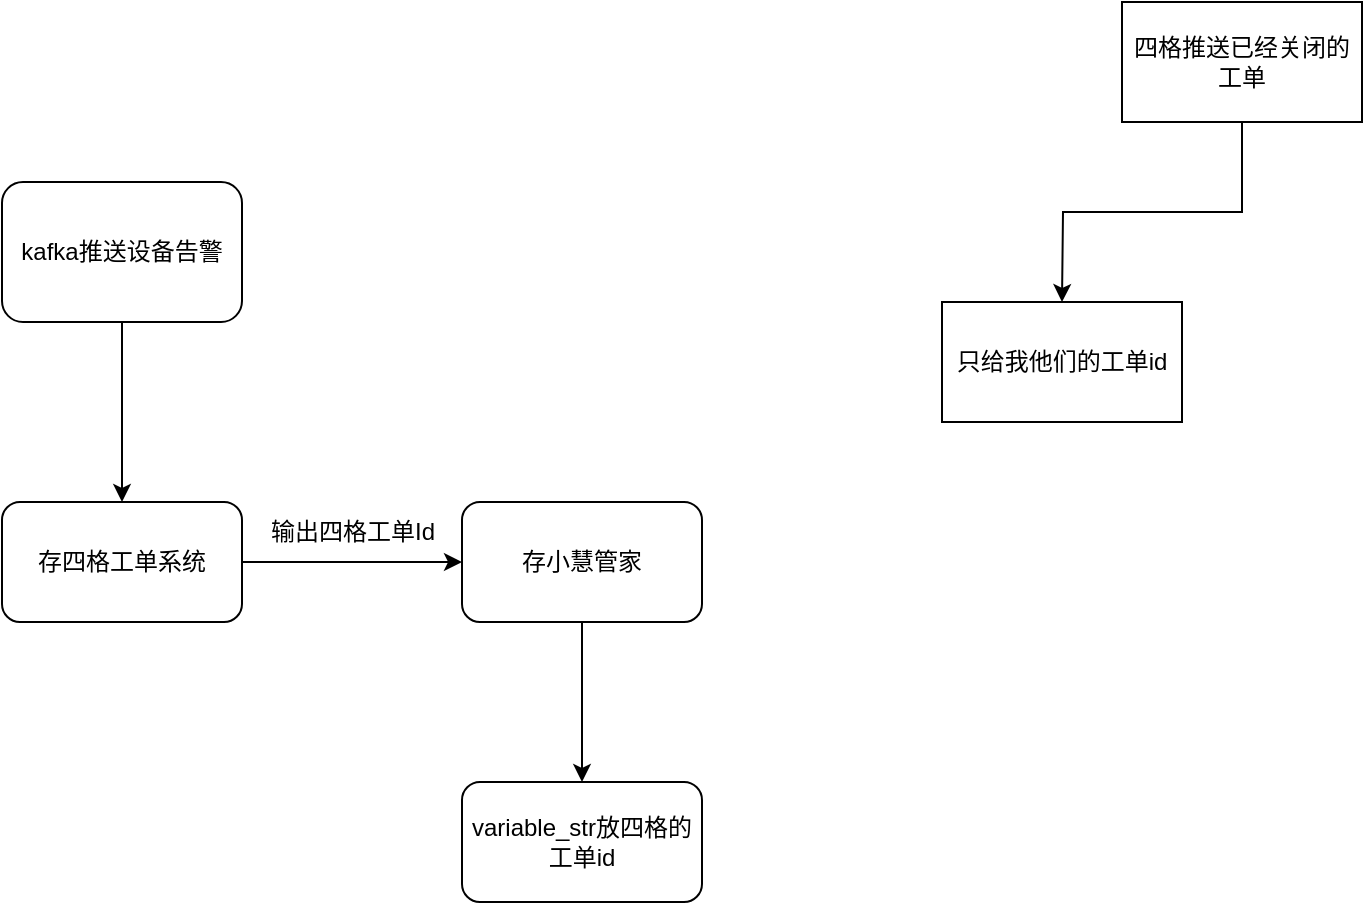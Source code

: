 <mxfile version="21.6.8" type="github">
  <diagram name="第 1 页" id="XhBtxtQenuhnz4CkXm2k">
    <mxGraphModel dx="1082" dy="717" grid="1" gridSize="10" guides="1" tooltips="1" connect="1" arrows="1" fold="1" page="1" pageScale="1" pageWidth="827" pageHeight="1169" math="0" shadow="0">
      <root>
        <mxCell id="0" />
        <mxCell id="1" parent="0" />
        <mxCell id="A3eufy_ked7ZFcy1u16W-2" style="edgeStyle=orthogonalEdgeStyle;rounded=0;orthogonalLoop=1;jettySize=auto;html=1;exitX=0.5;exitY=1;exitDx=0;exitDy=0;" edge="1" parent="1" source="A3eufy_ked7ZFcy1u16W-1">
          <mxGeometry relative="1" as="geometry">
            <mxPoint x="100" y="310" as="targetPoint" />
          </mxGeometry>
        </mxCell>
        <mxCell id="A3eufy_ked7ZFcy1u16W-1" value="kafka推送设备告警" style="rounded=1;whiteSpace=wrap;html=1;" vertex="1" parent="1">
          <mxGeometry x="40" y="150" width="120" height="70" as="geometry" />
        </mxCell>
        <mxCell id="A3eufy_ked7ZFcy1u16W-4" style="edgeStyle=orthogonalEdgeStyle;rounded=0;orthogonalLoop=1;jettySize=auto;html=1;exitX=1;exitY=0.5;exitDx=0;exitDy=0;" edge="1" parent="1" source="A3eufy_ked7ZFcy1u16W-3">
          <mxGeometry relative="1" as="geometry">
            <mxPoint x="270" y="340" as="targetPoint" />
          </mxGeometry>
        </mxCell>
        <mxCell id="A3eufy_ked7ZFcy1u16W-3" value="存四格工单系统" style="rounded=1;whiteSpace=wrap;html=1;" vertex="1" parent="1">
          <mxGeometry x="40" y="310" width="120" height="60" as="geometry" />
        </mxCell>
        <mxCell id="A3eufy_ked7ZFcy1u16W-5" value="输出四格工单Id" style="text;html=1;align=center;verticalAlign=middle;resizable=0;points=[];autosize=1;strokeColor=none;fillColor=none;" vertex="1" parent="1">
          <mxGeometry x="160" y="310" width="110" height="30" as="geometry" />
        </mxCell>
        <mxCell id="A3eufy_ked7ZFcy1u16W-7" style="edgeStyle=orthogonalEdgeStyle;rounded=0;orthogonalLoop=1;jettySize=auto;html=1;exitX=0.5;exitY=1;exitDx=0;exitDy=0;" edge="1" parent="1" source="A3eufy_ked7ZFcy1u16W-6">
          <mxGeometry relative="1" as="geometry">
            <mxPoint x="330" y="450" as="targetPoint" />
          </mxGeometry>
        </mxCell>
        <mxCell id="A3eufy_ked7ZFcy1u16W-6" value="存小慧管家" style="rounded=1;whiteSpace=wrap;html=1;" vertex="1" parent="1">
          <mxGeometry x="270" y="310" width="120" height="60" as="geometry" />
        </mxCell>
        <mxCell id="A3eufy_ked7ZFcy1u16W-8" value="variable_str放四格的工单id" style="rounded=1;whiteSpace=wrap;html=1;" vertex="1" parent="1">
          <mxGeometry x="270" y="450" width="120" height="60" as="geometry" />
        </mxCell>
        <mxCell id="A3eufy_ked7ZFcy1u16W-13" style="edgeStyle=orthogonalEdgeStyle;rounded=0;orthogonalLoop=1;jettySize=auto;html=1;exitX=0.5;exitY=1;exitDx=0;exitDy=0;" edge="1" parent="1" source="A3eufy_ked7ZFcy1u16W-12">
          <mxGeometry relative="1" as="geometry">
            <mxPoint x="570" y="210" as="targetPoint" />
          </mxGeometry>
        </mxCell>
        <mxCell id="A3eufy_ked7ZFcy1u16W-12" value="四格推送已经关闭的工单" style="whiteSpace=wrap;html=1;" vertex="1" parent="1">
          <mxGeometry x="600" y="60" width="120" height="60" as="geometry" />
        </mxCell>
        <mxCell id="A3eufy_ked7ZFcy1u16W-14" value="只给我他们的工单id" style="rounded=0;whiteSpace=wrap;html=1;" vertex="1" parent="1">
          <mxGeometry x="510" y="210" width="120" height="60" as="geometry" />
        </mxCell>
      </root>
    </mxGraphModel>
  </diagram>
</mxfile>
